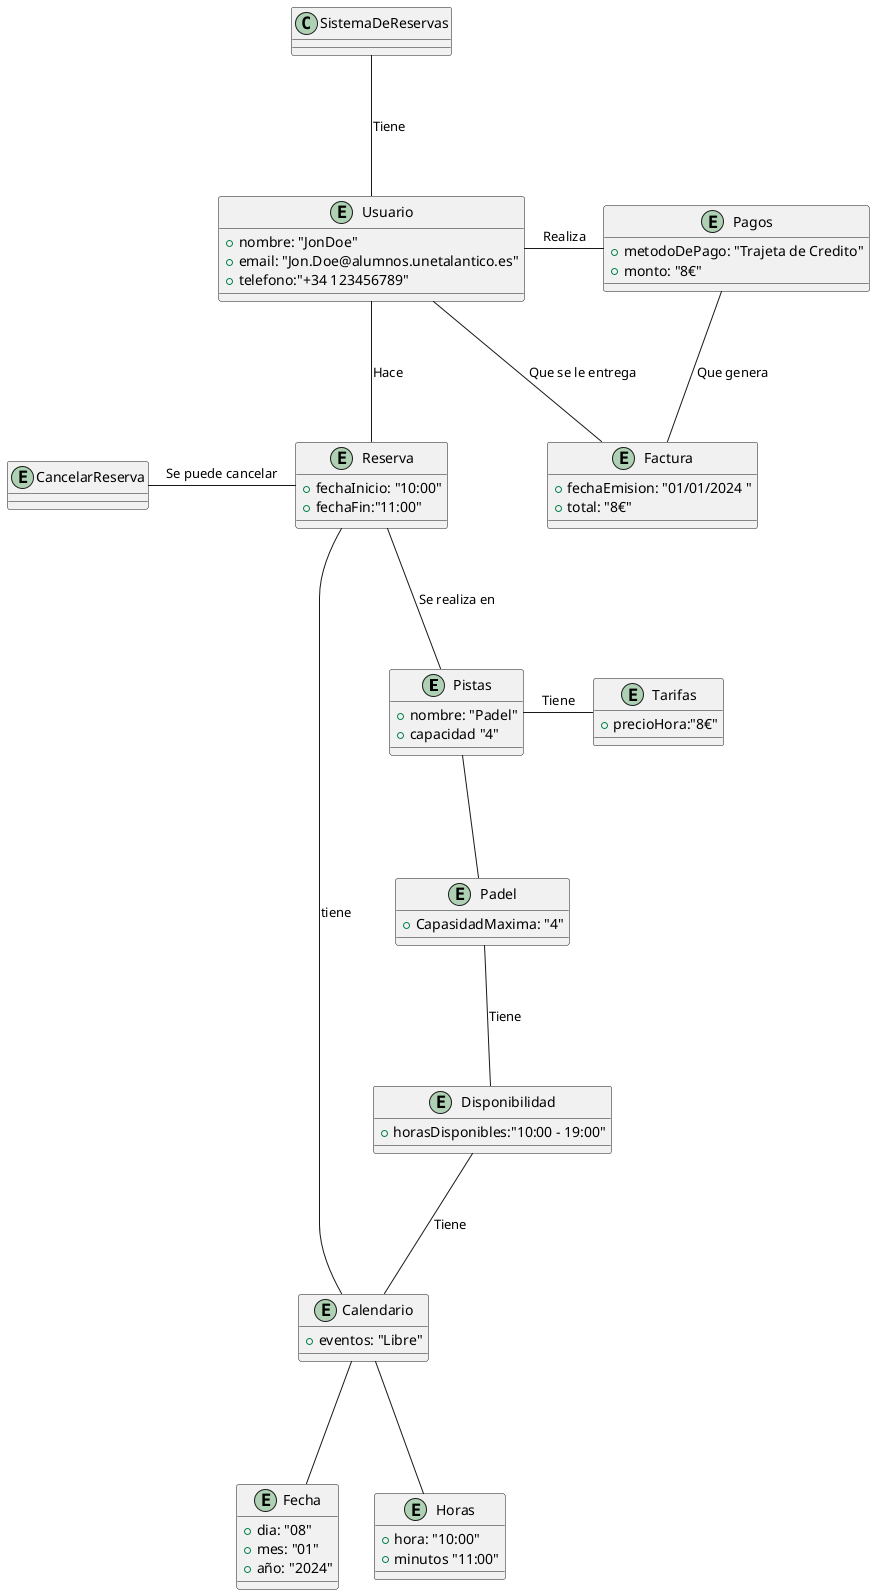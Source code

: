 @startuml
entity Pistas {
  + nombre: "Padel"
  + capacidad "4"
}

entity Padel {
  + CapasidadMaxima: "4"
}



entity Calendario {
  + eventos: "Libre"
}

entity Usuario {
  + nombre: "JonDoe"
  + email: "Jon.Doe@alumnos.unetalantico.es"
  + telefono:"+34 123456789"
}

entity Pagos {
  + metodoDePago: "Trajeta de Credito"
  + monto: "8€"
}

entity Factura {
  + fechaEmision: "01/01/2024 "
  + total: "8€"
}

entity Tarifas {
  + precioHora:"8€"
}

entity Disponibilidad {
  + horasDisponibles:"10:00 - 19:00"
}

entity Reserva {
  + fechaInicio: "10:00"
  + fechaFin:"11:00"
}

entity CancelarReserva {
}

entity Fecha {
  + dia: "08"
  + mes: "01"
  + año: "2024"
}

entity Horas {
  + hora: "10:00"
  + minutos "11:00"
}



SistemaDeReservas --- Usuario: Tiene
Usuario --- Reserva: Hace
Reserva -L- Calendario: tiene
Usuario -R- Pagos: Realiza
Pagos --- Factura: Que genera 
Factura --- Usuario: Que se le entrega
Reserva --- Pistas: Se realiza en
Reserva -L- CancelarReserva: Se puede cancelar
Pistas--- Padel

Pistas -R- Tarifas: Tiene
Padel --- Disponibilidad: Tiene
Disponibilidad--- Calendario: Tiene
Calendario --- Fecha
Calendario --- Horas
@enduml